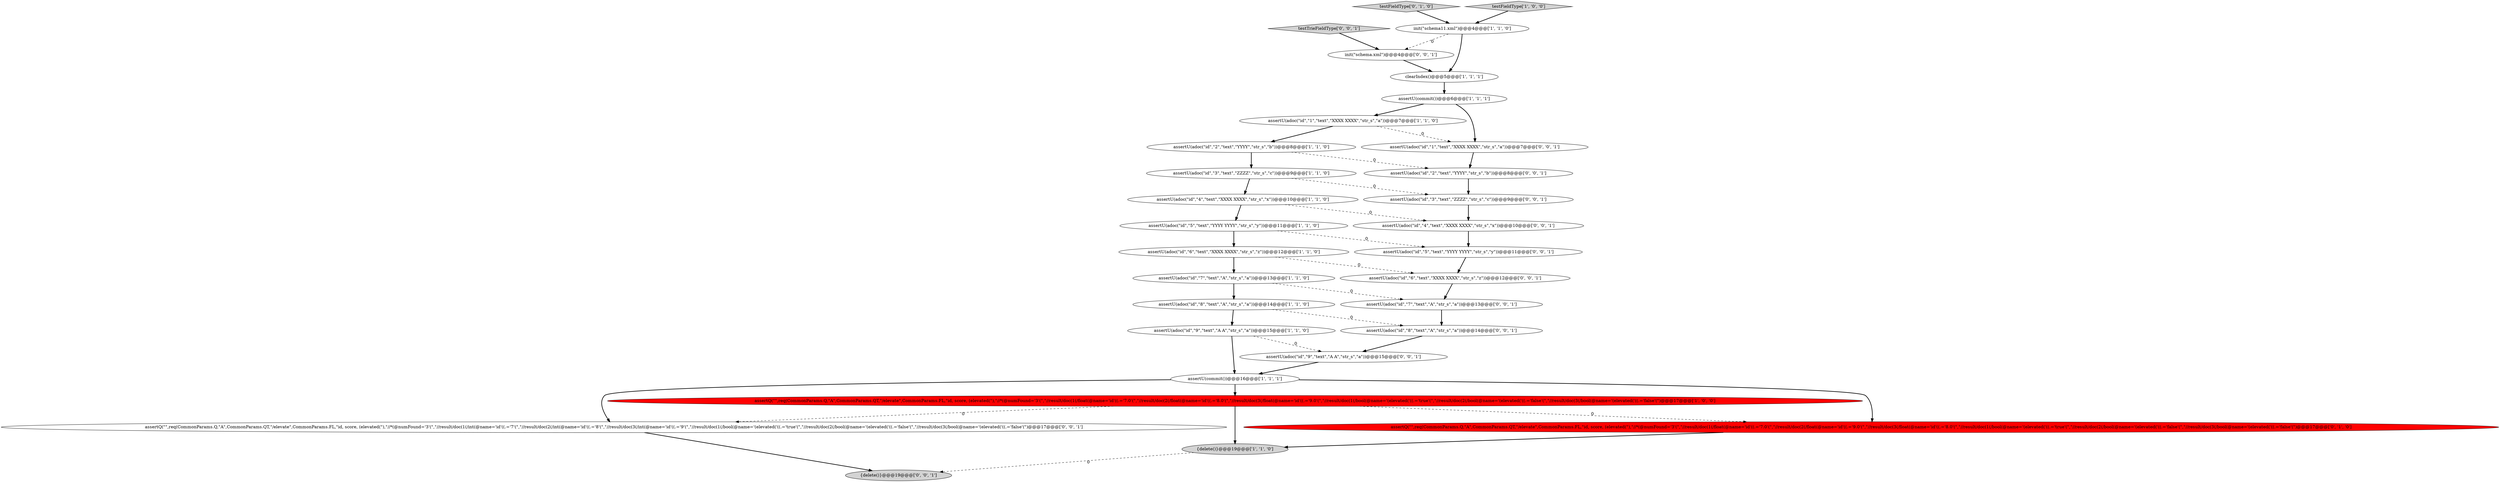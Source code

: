 digraph {
24 [style = filled, label = "assertU(adoc(\"id\",\"8\",\"text\",\"A\",\"str_s\",\"a\"))@@@14@@@['0', '0', '1']", fillcolor = white, shape = ellipse image = "AAA0AAABBB3BBB"];
28 [style = filled, label = "assertU(adoc(\"id\",\"3\",\"text\",\"ZZZZ\",\"str_s\",\"c\"))@@@9@@@['0', '0', '1']", fillcolor = white, shape = ellipse image = "AAA0AAABBB3BBB"];
23 [style = filled, label = "assertU(adoc(\"id\",\"5\",\"text\",\"YYYY YYYY\",\"str_s\",\"y\"))@@@11@@@['0', '0', '1']", fillcolor = white, shape = ellipse image = "AAA0AAABBB3BBB"];
29 [style = filled, label = "assertQ(\"\",req(CommonParams.Q,\"A\",CommonParams.QT,\"/elevate\",CommonParams.FL,\"id, score, (elevated(\"),\"//*(@numFound='3'(\",\"//result/doc(1(/int(@name='id'((.='7'(\",\"//result/doc(2(/int(@name='id'((.='8'(\",\"//result/doc(3(/int(@name='id'((.='9'(\",\"//result/doc(1(/bool(@name='(elevated('((.='true'(\",\"//result/doc(2(/bool(@name='(elevated('((.='false'(\",\"//result/doc(3(/bool(@name='(elevated('((.='false'(\")@@@17@@@['0', '0', '1']", fillcolor = white, shape = ellipse image = "AAA0AAABBB3BBB"];
21 [style = filled, label = "assertU(adoc(\"id\",\"1\",\"text\",\"XXXX XXXX\",\"str_s\",\"a\"))@@@7@@@['0', '0', '1']", fillcolor = white, shape = ellipse image = "AAA0AAABBB3BBB"];
7 [style = filled, label = "assertU(adoc(\"id\",\"5\",\"text\",\"YYYY YYYY\",\"str_s\",\"y\"))@@@11@@@['1', '1', '0']", fillcolor = white, shape = ellipse image = "AAA0AAABBB1BBB"];
18 [style = filled, label = "assertU(adoc(\"id\",\"2\",\"text\",\"YYYY\",\"str_s\",\"b\"))@@@8@@@['0', '0', '1']", fillcolor = white, shape = ellipse image = "AAA0AAABBB3BBB"];
22 [style = filled, label = "testTrieFieldType['0', '0', '1']", fillcolor = lightgray, shape = diamond image = "AAA0AAABBB3BBB"];
11 [style = filled, label = "assertU(adoc(\"id\",\"2\",\"text\",\"YYYY\",\"str_s\",\"b\"))@@@8@@@['1', '1', '0']", fillcolor = white, shape = ellipse image = "AAA0AAABBB1BBB"];
17 [style = filled, label = "testFieldType['0', '1', '0']", fillcolor = lightgray, shape = diamond image = "AAA0AAABBB2BBB"];
9 [style = filled, label = "assertU(adoc(\"id\",\"4\",\"text\",\"XXXX XXXX\",\"str_s\",\"x\"))@@@10@@@['1', '1', '0']", fillcolor = white, shape = ellipse image = "AAA0AAABBB1BBB"];
4 [style = filled, label = "assertU(commit())@@@16@@@['1', '1', '1']", fillcolor = white, shape = ellipse image = "AAA0AAABBB1BBB"];
15 [style = filled, label = "assertU(adoc(\"id\",\"9\",\"text\",\"A A\",\"str_s\",\"a\"))@@@15@@@['1', '1', '0']", fillcolor = white, shape = ellipse image = "AAA0AAABBB1BBB"];
10 [style = filled, label = "clearIndex()@@@5@@@['1', '1', '1']", fillcolor = white, shape = ellipse image = "AAA0AAABBB1BBB"];
1 [style = filled, label = "assertU(adoc(\"id\",\"7\",\"text\",\"A\",\"str_s\",\"a\"))@@@13@@@['1', '1', '0']", fillcolor = white, shape = ellipse image = "AAA0AAABBB1BBB"];
25 [style = filled, label = "init(\"schema.xml\")@@@4@@@['0', '0', '1']", fillcolor = white, shape = ellipse image = "AAA0AAABBB3BBB"];
27 [style = filled, label = "assertU(adoc(\"id\",\"4\",\"text\",\"XXXX XXXX\",\"str_s\",\"x\"))@@@10@@@['0', '0', '1']", fillcolor = white, shape = ellipse image = "AAA0AAABBB3BBB"];
19 [style = filled, label = "assertU(adoc(\"id\",\"7\",\"text\",\"A\",\"str_s\",\"a\"))@@@13@@@['0', '0', '1']", fillcolor = white, shape = ellipse image = "AAA0AAABBB3BBB"];
30 [style = filled, label = "assertU(adoc(\"id\",\"6\",\"text\",\"XXXX XXXX\",\"str_s\",\"z\"))@@@12@@@['0', '0', '1']", fillcolor = white, shape = ellipse image = "AAA0AAABBB3BBB"];
14 [style = filled, label = "assertU(adoc(\"id\",\"8\",\"text\",\"A\",\"str_s\",\"a\"))@@@14@@@['1', '1', '0']", fillcolor = white, shape = ellipse image = "AAA0AAABBB1BBB"];
5 [style = filled, label = "assertU(adoc(\"id\",\"6\",\"text\",\"XXXX XXXX\",\"str_s\",\"z\"))@@@12@@@['1', '1', '0']", fillcolor = white, shape = ellipse image = "AAA0AAABBB1BBB"];
20 [style = filled, label = "assertU(adoc(\"id\",\"9\",\"text\",\"A A\",\"str_s\",\"a\"))@@@15@@@['0', '0', '1']", fillcolor = white, shape = ellipse image = "AAA0AAABBB3BBB"];
2 [style = filled, label = "assertU(commit())@@@6@@@['1', '1', '1']", fillcolor = white, shape = ellipse image = "AAA0AAABBB1BBB"];
6 [style = filled, label = "testFieldType['1', '0', '0']", fillcolor = lightgray, shape = diamond image = "AAA0AAABBB1BBB"];
16 [style = filled, label = "assertQ(\"\",req(CommonParams.Q,\"A\",CommonParams.QT,\"/elevate\",CommonParams.FL,\"id, score, (elevated(\"),\"//*(@numFound='3'(\",\"//result/doc(1(/float(@name='id'((.='7.0'(\",\"//result/doc(2(/float(@name='id'((.='9.0'(\",\"//result/doc(3(/float(@name='id'((.='8.0'(\",\"//result/doc(1(/bool(@name='(elevated('((.='true'(\",\"//result/doc(2(/bool(@name='(elevated('((.='false'(\",\"//result/doc(3(/bool(@name='(elevated('((.='false'(\")@@@17@@@['0', '1', '0']", fillcolor = red, shape = ellipse image = "AAA1AAABBB2BBB"];
0 [style = filled, label = "assertU(adoc(\"id\",\"3\",\"text\",\"ZZZZ\",\"str_s\",\"c\"))@@@9@@@['1', '1', '0']", fillcolor = white, shape = ellipse image = "AAA0AAABBB1BBB"];
3 [style = filled, label = "{delete()}@@@19@@@['1', '1', '0']", fillcolor = lightgray, shape = ellipse image = "AAA0AAABBB1BBB"];
26 [style = filled, label = "{delete()}@@@19@@@['0', '0', '1']", fillcolor = lightgray, shape = ellipse image = "AAA0AAABBB3BBB"];
13 [style = filled, label = "assertU(adoc(\"id\",\"1\",\"text\",\"XXXX XXXX\",\"str_s\",\"a\"))@@@7@@@['1', '1', '0']", fillcolor = white, shape = ellipse image = "AAA0AAABBB1BBB"];
12 [style = filled, label = "assertQ(\"\",req(CommonParams.Q,\"A\",CommonParams.QT,\"/elevate\",CommonParams.FL,\"id, score, (elevated(\"),\"//*(@numFound='3'(\",\"//result/doc(1(/float(@name='id'((.='7.0'(\",\"//result/doc(2(/float(@name='id'((.='8.0'(\",\"//result/doc(3(/float(@name='id'((.='9.0'(\",\"//result/doc(1(/bool(@name='(elevated('((.='true'(\",\"//result/doc(2(/bool(@name='(elevated('((.='false'(\",\"//result/doc(3(/bool(@name='(elevated('((.='false'(\")@@@17@@@['1', '0', '0']", fillcolor = red, shape = ellipse image = "AAA1AAABBB1BBB"];
8 [style = filled, label = "init(\"schema11.xml\")@@@4@@@['1', '1', '0']", fillcolor = white, shape = ellipse image = "AAA0AAABBB1BBB"];
14->24 [style = dashed, label="0"];
16->3 [style = bold, label=""];
17->8 [style = bold, label=""];
8->10 [style = bold, label=""];
22->25 [style = bold, label=""];
0->9 [style = bold, label=""];
15->20 [style = dashed, label="0"];
7->23 [style = dashed, label="0"];
23->30 [style = bold, label=""];
3->26 [style = dashed, label="0"];
12->16 [style = dashed, label="0"];
1->19 [style = dashed, label="0"];
9->27 [style = dashed, label="0"];
4->29 [style = bold, label=""];
9->7 [style = bold, label=""];
0->28 [style = dashed, label="0"];
13->11 [style = bold, label=""];
18->28 [style = bold, label=""];
21->18 [style = bold, label=""];
20->4 [style = bold, label=""];
2->13 [style = bold, label=""];
19->24 [style = bold, label=""];
24->20 [style = bold, label=""];
29->26 [style = bold, label=""];
5->1 [style = bold, label=""];
30->19 [style = bold, label=""];
7->5 [style = bold, label=""];
11->0 [style = bold, label=""];
13->21 [style = dashed, label="0"];
2->21 [style = bold, label=""];
11->18 [style = dashed, label="0"];
6->8 [style = bold, label=""];
15->4 [style = bold, label=""];
12->29 [style = dashed, label="0"];
4->12 [style = bold, label=""];
8->25 [style = dashed, label="0"];
25->10 [style = bold, label=""];
10->2 [style = bold, label=""];
1->14 [style = bold, label=""];
14->15 [style = bold, label=""];
12->3 [style = bold, label=""];
28->27 [style = bold, label=""];
27->23 [style = bold, label=""];
4->16 [style = bold, label=""];
5->30 [style = dashed, label="0"];
}
